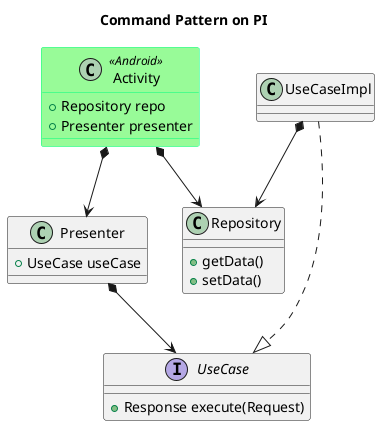 @startuml CLASS_command_app

title Command Pattern on PI

skinparam class {
BackgroundColor<<Android>> PaleGreen
ArrowColor<<Android>> SeaGreen
BorderColor<<Android>> SpringGreen
}

interface UseCase {
    +Response execute(Request)
}
class Activity <<Android>>{
    +Repository repo
    +Presenter presenter
}
class Repository{
    +getData()
    +setData()
}
class Presenter{
    +UseCase useCase
}

class UseCaseImpl
Activity *--> Presenter
Presenter *--> UseCase
UseCaseImpl ..|> UseCase
UseCaseImpl *--> Repository
Activity *--> Repository
@enduml